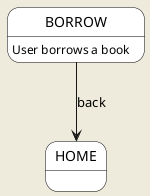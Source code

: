 @startuml
skinparam backgroundColor #EEEBDC
skinparam state {
  BackgroundColor White
  BorderColor Black
}

state BORROW {
  BORROW : User borrows a book
}

BORROW --> HOME : back

@enduml